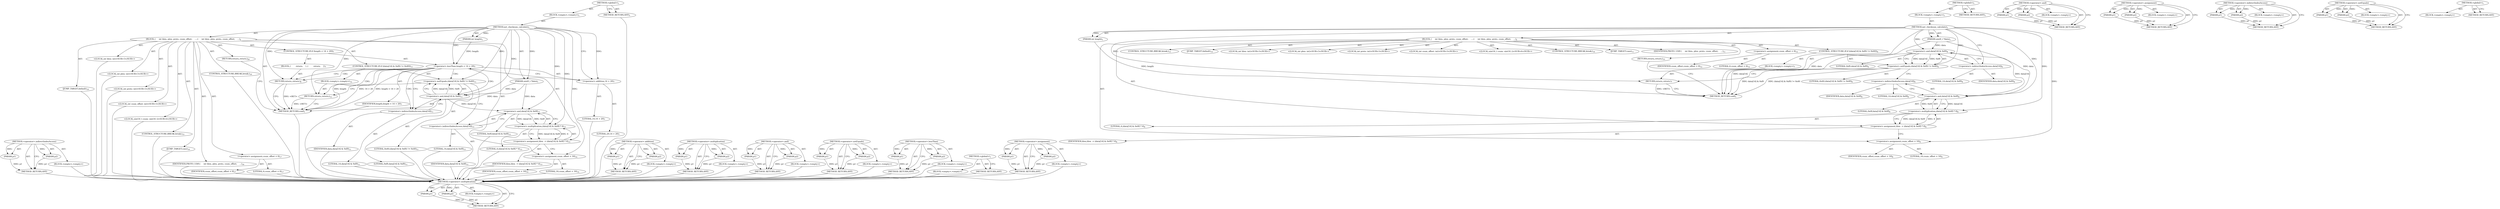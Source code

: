 digraph "&lt;operator&gt;.assignment" {
vulnerable_89 [label=<(METHOD,&lt;operator&gt;.multiplication)>];
vulnerable_90 [label=<(PARAM,p1)>];
vulnerable_91 [label=<(PARAM,p2)>];
vulnerable_92 [label=<(BLOCK,&lt;empty&gt;,&lt;empty&gt;)>];
vulnerable_93 [label=<(METHOD_RETURN,ANY)>];
vulnerable_6 [label=<(METHOD,&lt;global&gt;)<SUB>1</SUB>>];
vulnerable_7 [label=<(BLOCK,&lt;empty&gt;,&lt;empty&gt;)<SUB>1</SUB>>];
vulnerable_8 [label=<(METHOD,net_checksum_calculate)<SUB>1</SUB>>];
vulnerable_9 [label=<(PARAM,uint8_t *data)<SUB>1</SUB>>];
vulnerable_10 [label=<(PARAM,int length)<SUB>1</SUB>>];
vulnerable_11 [label=<(BLOCK,{
     int hlen, plen, proto, csum_offset;
    ...,{
     int hlen, plen, proto, csum_offset;
    ...)<SUB>2</SUB>>];
vulnerable_12 [label="<(LOCAL,int hlen: int)<SUB>3</SUB>>"];
vulnerable_13 [label="<(LOCAL,int plen: int)<SUB>3</SUB>>"];
vulnerable_14 [label="<(LOCAL,int proto: int)<SUB>3</SUB>>"];
vulnerable_15 [label="<(LOCAL,int csum_offset: int)<SUB>3</SUB>>"];
vulnerable_16 [label="<(LOCAL,uint16_t csum: uint16_t)<SUB>4</SUB>>"];
vulnerable_17 [label=<(CONTROL_STRUCTURE,IF,if ((data[14] &amp; 0xf0) != 0x40))<SUB>6</SUB>>];
vulnerable_18 [label=<(&lt;operator&gt;.notEquals,(data[14] &amp; 0xf0) != 0x40)<SUB>6</SUB>>];
vulnerable_19 [label=<(&lt;operator&gt;.and,data[14] &amp; 0xf0)<SUB>6</SUB>>];
vulnerable_20 [label=<(&lt;operator&gt;.indirectIndexAccess,data[14])<SUB>6</SUB>>];
vulnerable_21 [label=<(IDENTIFIER,data,data[14] &amp; 0xf0)<SUB>6</SUB>>];
vulnerable_22 [label=<(LITERAL,14,data[14] &amp; 0xf0)<SUB>6</SUB>>];
vulnerable_23 [label=<(LITERAL,0xf0,data[14] &amp; 0xf0)<SUB>6</SUB>>];
vulnerable_24 [label=<(LITERAL,0x40,(data[14] &amp; 0xf0) != 0x40)<SUB>6</SUB>>];
vulnerable_25 [label=<(BLOCK,&lt;empty&gt;,&lt;empty&gt;)<SUB>7</SUB>>];
vulnerable_26 [label=<(RETURN,return;,return;)<SUB>7</SUB>>];
vulnerable_27 [label=<(&lt;operator&gt;.assignment,hlen  = (data[14] &amp; 0x0f) * 4)<SUB>8</SUB>>];
vulnerable_28 [label=<(IDENTIFIER,hlen,hlen  = (data[14] &amp; 0x0f) * 4)<SUB>8</SUB>>];
vulnerable_29 [label=<(&lt;operator&gt;.multiplication,(data[14] &amp; 0x0f) * 4)<SUB>8</SUB>>];
vulnerable_30 [label=<(&lt;operator&gt;.and,data[14] &amp; 0x0f)<SUB>8</SUB>>];
vulnerable_31 [label=<(&lt;operator&gt;.indirectIndexAccess,data[14])<SUB>8</SUB>>];
vulnerable_32 [label=<(IDENTIFIER,data,data[14] &amp; 0x0f)<SUB>8</SUB>>];
vulnerable_33 [label=<(LITERAL,14,data[14] &amp; 0x0f)<SUB>8</SUB>>];
vulnerable_34 [label=<(LITERAL,0x0f,data[14] &amp; 0x0f)<SUB>8</SUB>>];
vulnerable_35 [label=<(LITERAL,4,(data[14] &amp; 0x0f) * 4)<SUB>8</SUB>>];
vulnerable_36 [label=<(&lt;operator&gt;.assignment,csum_offset = 16)<SUB>9</SUB>>];
vulnerable_37 [label=<(IDENTIFIER,csum_offset,csum_offset = 16)<SUB>9</SUB>>];
vulnerable_38 [label=<(LITERAL,16,csum_offset = 16)<SUB>9</SUB>>];
vulnerable_39 [label=<(CONTROL_STRUCTURE,BREAK,break;)<SUB>10</SUB>>];
vulnerable_40 [label=<(JUMP_TARGET,case)<SUB>11</SUB>>];
vulnerable_41 [label=<(IDENTIFIER,PROTO_UDP,{
     int hlen, plen, proto, csum_offset;
    ...)<SUB>11</SUB>>];
vulnerable_42 [label=<(&lt;operator&gt;.assignment,csum_offset = 6)<SUB>12</SUB>>];
vulnerable_43 [label=<(IDENTIFIER,csum_offset,csum_offset = 6)<SUB>12</SUB>>];
vulnerable_44 [label=<(LITERAL,6,csum_offset = 6)<SUB>12</SUB>>];
vulnerable_45 [label=<(CONTROL_STRUCTURE,BREAK,break;)<SUB>13</SUB>>];
vulnerable_46 [label=<(JUMP_TARGET,default)<SUB>14</SUB>>];
vulnerable_47 [label=<(RETURN,return;,return;)<SUB>15</SUB>>];
vulnerable_48 [label=<(METHOD_RETURN,void)<SUB>1</SUB>>];
vulnerable_50 [label=<(METHOD_RETURN,ANY)<SUB>1</SUB>>];
vulnerable_74 [label=<(METHOD,&lt;operator&gt;.and)>];
vulnerable_75 [label=<(PARAM,p1)>];
vulnerable_76 [label=<(PARAM,p2)>];
vulnerable_77 [label=<(BLOCK,&lt;empty&gt;,&lt;empty&gt;)>];
vulnerable_78 [label=<(METHOD_RETURN,ANY)>];
vulnerable_84 [label=<(METHOD,&lt;operator&gt;.assignment)>];
vulnerable_85 [label=<(PARAM,p1)>];
vulnerable_86 [label=<(PARAM,p2)>];
vulnerable_87 [label=<(BLOCK,&lt;empty&gt;,&lt;empty&gt;)>];
vulnerable_88 [label=<(METHOD_RETURN,ANY)>];
vulnerable_79 [label=<(METHOD,&lt;operator&gt;.indirectIndexAccess)>];
vulnerable_80 [label=<(PARAM,p1)>];
vulnerable_81 [label=<(PARAM,p2)>];
vulnerable_82 [label=<(BLOCK,&lt;empty&gt;,&lt;empty&gt;)>];
vulnerable_83 [label=<(METHOD_RETURN,ANY)>];
vulnerable_69 [label=<(METHOD,&lt;operator&gt;.notEquals)>];
vulnerable_70 [label=<(PARAM,p1)>];
vulnerable_71 [label=<(PARAM,p2)>];
vulnerable_72 [label=<(BLOCK,&lt;empty&gt;,&lt;empty&gt;)>];
vulnerable_73 [label=<(METHOD_RETURN,ANY)>];
vulnerable_63 [label=<(METHOD,&lt;global&gt;)<SUB>1</SUB>>];
vulnerable_64 [label=<(BLOCK,&lt;empty&gt;,&lt;empty&gt;)>];
vulnerable_65 [label=<(METHOD_RETURN,ANY)>];
fixed_97 [label=<(METHOD,&lt;operator&gt;.indirectIndexAccess)>];
fixed_98 [label=<(PARAM,p1)>];
fixed_99 [label=<(PARAM,p2)>];
fixed_100 [label=<(BLOCK,&lt;empty&gt;,&lt;empty&gt;)>];
fixed_101 [label=<(METHOD_RETURN,ANY)>];
fixed_6 [label=<(METHOD,&lt;global&gt;)<SUB>1</SUB>>];
fixed_7 [label=<(BLOCK,&lt;empty&gt;,&lt;empty&gt;)<SUB>1</SUB>>];
fixed_8 [label=<(METHOD,net_checksum_calculate)<SUB>1</SUB>>];
fixed_9 [label=<(PARAM,uint8_t *data)<SUB>1</SUB>>];
fixed_10 [label=<(PARAM,int length)<SUB>1</SUB>>];
fixed_11 [label=<(BLOCK,{
     int hlen, plen, proto, csum_offset;
    ...,{
     int hlen, plen, proto, csum_offset;
    ...)<SUB>2</SUB>>];
fixed_12 [label="<(LOCAL,int hlen: int)<SUB>3</SUB>>"];
fixed_13 [label="<(LOCAL,int plen: int)<SUB>3</SUB>>"];
fixed_14 [label="<(LOCAL,int proto: int)<SUB>3</SUB>>"];
fixed_15 [label="<(LOCAL,int csum_offset: int)<SUB>3</SUB>>"];
fixed_16 [label="<(LOCAL,uint16_t csum: uint16_t)<SUB>4</SUB>>"];
fixed_17 [label=<(CONTROL_STRUCTURE,IF,if (length &lt; 14 + 20))<SUB>7</SUB>>];
fixed_18 [label=<(&lt;operator&gt;.lessThan,length &lt; 14 + 20)<SUB>7</SUB>>];
fixed_19 [label=<(IDENTIFIER,length,length &lt; 14 + 20)<SUB>7</SUB>>];
fixed_20 [label=<(&lt;operator&gt;.addition,14 + 20)<SUB>7</SUB>>];
fixed_21 [label=<(LITERAL,14,14 + 20)<SUB>7</SUB>>];
fixed_22 [label=<(LITERAL,20,14 + 20)<SUB>7</SUB>>];
fixed_23 [label=<(BLOCK,{
        return;
    },{
        return;
    })<SUB>7</SUB>>];
fixed_24 [label=<(RETURN,return;,return;)<SUB>8</SUB>>];
fixed_25 [label=<(CONTROL_STRUCTURE,IF,if ((data[14] &amp; 0xf0) != 0x40))<SUB>11</SUB>>];
fixed_26 [label=<(&lt;operator&gt;.notEquals,(data[14] &amp; 0xf0) != 0x40)<SUB>11</SUB>>];
fixed_27 [label=<(&lt;operator&gt;.and,data[14] &amp; 0xf0)<SUB>11</SUB>>];
fixed_28 [label=<(&lt;operator&gt;.indirectIndexAccess,data[14])<SUB>11</SUB>>];
fixed_29 [label=<(IDENTIFIER,data,data[14] &amp; 0xf0)<SUB>11</SUB>>];
fixed_30 [label=<(LITERAL,14,data[14] &amp; 0xf0)<SUB>11</SUB>>];
fixed_31 [label=<(LITERAL,0xf0,data[14] &amp; 0xf0)<SUB>11</SUB>>];
fixed_32 [label=<(LITERAL,0x40,(data[14] &amp; 0xf0) != 0x40)<SUB>11</SUB>>];
fixed_33 [label=<(BLOCK,&lt;empty&gt;,&lt;empty&gt;)<SUB>12</SUB>>];
fixed_34 [label=<(RETURN,return;,return;)<SUB>12</SUB>>];
fixed_35 [label=<(&lt;operator&gt;.assignment,hlen  = (data[14] &amp; 0x0f) * 4)<SUB>13</SUB>>];
fixed_36 [label=<(IDENTIFIER,hlen,hlen  = (data[14] &amp; 0x0f) * 4)<SUB>13</SUB>>];
fixed_37 [label=<(&lt;operator&gt;.multiplication,(data[14] &amp; 0x0f) * 4)<SUB>13</SUB>>];
fixed_38 [label=<(&lt;operator&gt;.and,data[14] &amp; 0x0f)<SUB>13</SUB>>];
fixed_39 [label=<(&lt;operator&gt;.indirectIndexAccess,data[14])<SUB>13</SUB>>];
fixed_40 [label=<(IDENTIFIER,data,data[14] &amp; 0x0f)<SUB>13</SUB>>];
fixed_41 [label=<(LITERAL,14,data[14] &amp; 0x0f)<SUB>13</SUB>>];
fixed_42 [label=<(LITERAL,0x0f,data[14] &amp; 0x0f)<SUB>13</SUB>>];
fixed_43 [label=<(LITERAL,4,(data[14] &amp; 0x0f) * 4)<SUB>13</SUB>>];
fixed_44 [label=<(&lt;operator&gt;.assignment,csum_offset = 16)<SUB>14</SUB>>];
fixed_45 [label=<(IDENTIFIER,csum_offset,csum_offset = 16)<SUB>14</SUB>>];
fixed_46 [label=<(LITERAL,16,csum_offset = 16)<SUB>14</SUB>>];
fixed_47 [label=<(CONTROL_STRUCTURE,BREAK,break;)<SUB>15</SUB>>];
fixed_48 [label=<(JUMP_TARGET,case)<SUB>16</SUB>>];
fixed_49 [label=<(IDENTIFIER,PROTO_UDP,{
     int hlen, plen, proto, csum_offset;
    ...)<SUB>16</SUB>>];
fixed_50 [label=<(&lt;operator&gt;.assignment,csum_offset = 6)<SUB>17</SUB>>];
fixed_51 [label=<(IDENTIFIER,csum_offset,csum_offset = 6)<SUB>17</SUB>>];
fixed_52 [label=<(LITERAL,6,csum_offset = 6)<SUB>17</SUB>>];
fixed_53 [label=<(CONTROL_STRUCTURE,BREAK,break;)<SUB>18</SUB>>];
fixed_54 [label=<(JUMP_TARGET,default)<SUB>19</SUB>>];
fixed_55 [label=<(RETURN,return;,return;)<SUB>20</SUB>>];
fixed_56 [label=<(METHOD_RETURN,void)<SUB>1</SUB>>];
fixed_58 [label=<(METHOD_RETURN,ANY)<SUB>1</SUB>>];
fixed_82 [label=<(METHOD,&lt;operator&gt;.addition)>];
fixed_83 [label=<(PARAM,p1)>];
fixed_84 [label=<(PARAM,p2)>];
fixed_85 [label=<(BLOCK,&lt;empty&gt;,&lt;empty&gt;)>];
fixed_86 [label=<(METHOD_RETURN,ANY)>];
fixed_107 [label=<(METHOD,&lt;operator&gt;.multiplication)>];
fixed_108 [label=<(PARAM,p1)>];
fixed_109 [label=<(PARAM,p2)>];
fixed_110 [label=<(BLOCK,&lt;empty&gt;,&lt;empty&gt;)>];
fixed_111 [label=<(METHOD_RETURN,ANY)>];
fixed_92 [label=<(METHOD,&lt;operator&gt;.and)>];
fixed_93 [label=<(PARAM,p1)>];
fixed_94 [label=<(PARAM,p2)>];
fixed_95 [label=<(BLOCK,&lt;empty&gt;,&lt;empty&gt;)>];
fixed_96 [label=<(METHOD_RETURN,ANY)>];
fixed_87 [label=<(METHOD,&lt;operator&gt;.notEquals)>];
fixed_88 [label=<(PARAM,p1)>];
fixed_89 [label=<(PARAM,p2)>];
fixed_90 [label=<(BLOCK,&lt;empty&gt;,&lt;empty&gt;)>];
fixed_91 [label=<(METHOD_RETURN,ANY)>];
fixed_77 [label=<(METHOD,&lt;operator&gt;.lessThan)>];
fixed_78 [label=<(PARAM,p1)>];
fixed_79 [label=<(PARAM,p2)>];
fixed_80 [label=<(BLOCK,&lt;empty&gt;,&lt;empty&gt;)>];
fixed_81 [label=<(METHOD_RETURN,ANY)>];
fixed_71 [label=<(METHOD,&lt;global&gt;)<SUB>1</SUB>>];
fixed_72 [label=<(BLOCK,&lt;empty&gt;,&lt;empty&gt;)>];
fixed_73 [label=<(METHOD_RETURN,ANY)>];
fixed_102 [label=<(METHOD,&lt;operator&gt;.assignment)>];
fixed_103 [label=<(PARAM,p1)>];
fixed_104 [label=<(PARAM,p2)>];
fixed_105 [label=<(BLOCK,&lt;empty&gt;,&lt;empty&gt;)>];
fixed_106 [label=<(METHOD_RETURN,ANY)>];
vulnerable_89 -> vulnerable_90  [key=0, label="AST: "];
vulnerable_89 -> vulnerable_90  [key=1, label="DDG: "];
vulnerable_89 -> vulnerable_92  [key=0, label="AST: "];
vulnerable_89 -> vulnerable_91  [key=0, label="AST: "];
vulnerable_89 -> vulnerable_91  [key=1, label="DDG: "];
vulnerable_89 -> vulnerable_93  [key=0, label="AST: "];
vulnerable_89 -> vulnerable_93  [key=1, label="CFG: "];
vulnerable_90 -> vulnerable_93  [key=0, label="DDG: p1"];
vulnerable_91 -> vulnerable_93  [key=0, label="DDG: p2"];
vulnerable_6 -> vulnerable_7  [key=0, label="AST: "];
vulnerable_6 -> vulnerable_50  [key=0, label="AST: "];
vulnerable_6 -> vulnerable_50  [key=1, label="CFG: "];
vulnerable_7 -> vulnerable_8  [key=0, label="AST: "];
vulnerable_8 -> vulnerable_9  [key=0, label="AST: "];
vulnerable_8 -> vulnerable_9  [key=1, label="DDG: "];
vulnerable_8 -> vulnerable_10  [key=0, label="AST: "];
vulnerable_8 -> vulnerable_10  [key=1, label="DDG: "];
vulnerable_8 -> vulnerable_11  [key=0, label="AST: "];
vulnerable_8 -> vulnerable_48  [key=0, label="AST: "];
vulnerable_8 -> vulnerable_20  [key=0, label="CFG: "];
vulnerable_8 -> vulnerable_36  [key=0, label="DDG: "];
vulnerable_8 -> vulnerable_18  [key=0, label="DDG: "];
vulnerable_8 -> vulnerable_26  [key=0, label="DDG: "];
vulnerable_8 -> vulnerable_29  [key=0, label="DDG: "];
vulnerable_8 -> vulnerable_19  [key=0, label="DDG: "];
vulnerable_8 -> vulnerable_30  [key=0, label="DDG: "];
vulnerable_9 -> vulnerable_48  [key=0, label="DDG: data"];
vulnerable_9 -> vulnerable_19  [key=0, label="DDG: data"];
vulnerable_9 -> vulnerable_30  [key=0, label="DDG: data"];
vulnerable_10 -> vulnerable_48  [key=0, label="DDG: length"];
vulnerable_11 -> vulnerable_12  [key=0, label="AST: "];
vulnerable_11 -> vulnerable_13  [key=0, label="AST: "];
vulnerable_11 -> vulnerable_14  [key=0, label="AST: "];
vulnerable_11 -> vulnerable_15  [key=0, label="AST: "];
vulnerable_11 -> vulnerable_16  [key=0, label="AST: "];
vulnerable_11 -> vulnerable_17  [key=0, label="AST: "];
vulnerable_11 -> vulnerable_27  [key=0, label="AST: "];
vulnerable_11 -> vulnerable_36  [key=0, label="AST: "];
vulnerable_11 -> vulnerable_39  [key=0, label="AST: "];
vulnerable_11 -> vulnerable_40  [key=0, label="AST: "];
vulnerable_11 -> vulnerable_41  [key=0, label="AST: "];
vulnerable_11 -> vulnerable_42  [key=0, label="AST: "];
vulnerable_11 -> vulnerable_45  [key=0, label="AST: "];
vulnerable_11 -> vulnerable_46  [key=0, label="AST: "];
vulnerable_11 -> vulnerable_47  [key=0, label="AST: "];
vulnerable_17 -> vulnerable_18  [key=0, label="AST: "];
vulnerable_17 -> vulnerable_25  [key=0, label="AST: "];
vulnerable_18 -> vulnerable_19  [key=0, label="AST: "];
vulnerable_18 -> vulnerable_24  [key=0, label="AST: "];
vulnerable_18 -> vulnerable_26  [key=0, label="CFG: "];
vulnerable_18 -> vulnerable_31  [key=0, label="CFG: "];
vulnerable_18 -> vulnerable_48  [key=0, label="DDG: data[14] &amp; 0xf0"];
vulnerable_18 -> vulnerable_48  [key=1, label="DDG: (data[14] &amp; 0xf0) != 0x40"];
vulnerable_19 -> vulnerable_20  [key=0, label="AST: "];
vulnerable_19 -> vulnerable_23  [key=0, label="AST: "];
vulnerable_19 -> vulnerable_18  [key=0, label="CFG: "];
vulnerable_19 -> vulnerable_18  [key=1, label="DDG: data[14]"];
vulnerable_19 -> vulnerable_18  [key=2, label="DDG: 0xf0"];
vulnerable_19 -> vulnerable_48  [key=0, label="DDG: data[14]"];
vulnerable_19 -> vulnerable_30  [key=0, label="DDG: data[14]"];
vulnerable_20 -> vulnerable_21  [key=0, label="AST: "];
vulnerable_20 -> vulnerable_22  [key=0, label="AST: "];
vulnerable_20 -> vulnerable_19  [key=0, label="CFG: "];
vulnerable_25 -> vulnerable_26  [key=0, label="AST: "];
vulnerable_26 -> vulnerable_48  [key=0, label="CFG: "];
vulnerable_26 -> vulnerable_48  [key=1, label="DDG: &lt;RET&gt;"];
vulnerable_27 -> vulnerable_28  [key=0, label="AST: "];
vulnerable_27 -> vulnerable_29  [key=0, label="AST: "];
vulnerable_27 -> vulnerable_36  [key=0, label="CFG: "];
vulnerable_29 -> vulnerable_30  [key=0, label="AST: "];
vulnerable_29 -> vulnerable_35  [key=0, label="AST: "];
vulnerable_29 -> vulnerable_27  [key=0, label="CFG: "];
vulnerable_29 -> vulnerable_27  [key=1, label="DDG: data[14] &amp; 0x0f"];
vulnerable_29 -> vulnerable_27  [key=2, label="DDG: 4"];
vulnerable_30 -> vulnerable_31  [key=0, label="AST: "];
vulnerable_30 -> vulnerable_34  [key=0, label="AST: "];
vulnerable_30 -> vulnerable_29  [key=0, label="CFG: "];
vulnerable_30 -> vulnerable_29  [key=1, label="DDG: data[14]"];
vulnerable_30 -> vulnerable_29  [key=2, label="DDG: 0x0f"];
vulnerable_31 -> vulnerable_32  [key=0, label="AST: "];
vulnerable_31 -> vulnerable_33  [key=0, label="AST: "];
vulnerable_31 -> vulnerable_30  [key=0, label="CFG: "];
vulnerable_36 -> vulnerable_37  [key=0, label="AST: "];
vulnerable_36 -> vulnerable_38  [key=0, label="AST: "];
vulnerable_42 -> vulnerable_43  [key=0, label="AST: "];
vulnerable_42 -> vulnerable_44  [key=0, label="AST: "];
vulnerable_47 -> vulnerable_48  [key=0, label="CFG: "];
vulnerable_74 -> vulnerable_75  [key=0, label="AST: "];
vulnerable_74 -> vulnerable_75  [key=1, label="DDG: "];
vulnerable_74 -> vulnerable_77  [key=0, label="AST: "];
vulnerable_74 -> vulnerable_76  [key=0, label="AST: "];
vulnerable_74 -> vulnerable_76  [key=1, label="DDG: "];
vulnerable_74 -> vulnerable_78  [key=0, label="AST: "];
vulnerable_74 -> vulnerable_78  [key=1, label="CFG: "];
vulnerable_75 -> vulnerable_78  [key=0, label="DDG: p1"];
vulnerable_76 -> vulnerable_78  [key=0, label="DDG: p2"];
vulnerable_84 -> vulnerable_85  [key=0, label="AST: "];
vulnerable_84 -> vulnerable_85  [key=1, label="DDG: "];
vulnerable_84 -> vulnerable_87  [key=0, label="AST: "];
vulnerable_84 -> vulnerable_86  [key=0, label="AST: "];
vulnerable_84 -> vulnerable_86  [key=1, label="DDG: "];
vulnerable_84 -> vulnerable_88  [key=0, label="AST: "];
vulnerable_84 -> vulnerable_88  [key=1, label="CFG: "];
vulnerable_85 -> vulnerable_88  [key=0, label="DDG: p1"];
vulnerable_86 -> vulnerable_88  [key=0, label="DDG: p2"];
vulnerable_79 -> vulnerable_80  [key=0, label="AST: "];
vulnerable_79 -> vulnerable_80  [key=1, label="DDG: "];
vulnerable_79 -> vulnerable_82  [key=0, label="AST: "];
vulnerable_79 -> vulnerable_81  [key=0, label="AST: "];
vulnerable_79 -> vulnerable_81  [key=1, label="DDG: "];
vulnerable_79 -> vulnerable_83  [key=0, label="AST: "];
vulnerable_79 -> vulnerable_83  [key=1, label="CFG: "];
vulnerable_80 -> vulnerable_83  [key=0, label="DDG: p1"];
vulnerable_81 -> vulnerable_83  [key=0, label="DDG: p2"];
vulnerable_69 -> vulnerable_70  [key=0, label="AST: "];
vulnerable_69 -> vulnerable_70  [key=1, label="DDG: "];
vulnerable_69 -> vulnerable_72  [key=0, label="AST: "];
vulnerable_69 -> vulnerable_71  [key=0, label="AST: "];
vulnerable_69 -> vulnerable_71  [key=1, label="DDG: "];
vulnerable_69 -> vulnerable_73  [key=0, label="AST: "];
vulnerable_69 -> vulnerable_73  [key=1, label="CFG: "];
vulnerable_70 -> vulnerable_73  [key=0, label="DDG: p1"];
vulnerable_71 -> vulnerable_73  [key=0, label="DDG: p2"];
vulnerable_63 -> vulnerable_64  [key=0, label="AST: "];
vulnerable_63 -> vulnerable_65  [key=0, label="AST: "];
vulnerable_63 -> vulnerable_65  [key=1, label="CFG: "];
fixed_97 -> fixed_98  [key=0, label="AST: "];
fixed_97 -> fixed_98  [key=1, label="DDG: "];
fixed_97 -> fixed_100  [key=0, label="AST: "];
fixed_97 -> fixed_99  [key=0, label="AST: "];
fixed_97 -> fixed_99  [key=1, label="DDG: "];
fixed_97 -> fixed_101  [key=0, label="AST: "];
fixed_97 -> fixed_101  [key=1, label="CFG: "];
fixed_98 -> fixed_101  [key=0, label="DDG: p1"];
fixed_99 -> fixed_101  [key=0, label="DDG: p2"];
fixed_100 -> vulnerable_89  [key=0];
fixed_101 -> vulnerable_89  [key=0];
fixed_6 -> fixed_7  [key=0, label="AST: "];
fixed_6 -> fixed_58  [key=0, label="AST: "];
fixed_6 -> fixed_58  [key=1, label="CFG: "];
fixed_7 -> fixed_8  [key=0, label="AST: "];
fixed_8 -> fixed_9  [key=0, label="AST: "];
fixed_8 -> fixed_9  [key=1, label="DDG: "];
fixed_8 -> fixed_10  [key=0, label="AST: "];
fixed_8 -> fixed_10  [key=1, label="DDG: "];
fixed_8 -> fixed_11  [key=0, label="AST: "];
fixed_8 -> fixed_56  [key=0, label="AST: "];
fixed_8 -> fixed_20  [key=0, label="CFG: "];
fixed_8 -> fixed_20  [key=1, label="DDG: "];
fixed_8 -> fixed_44  [key=0, label="DDG: "];
fixed_8 -> fixed_18  [key=0, label="DDG: "];
fixed_8 -> fixed_24  [key=0, label="DDG: "];
fixed_8 -> fixed_26  [key=0, label="DDG: "];
fixed_8 -> fixed_34  [key=0, label="DDG: "];
fixed_8 -> fixed_37  [key=0, label="DDG: "];
fixed_8 -> fixed_27  [key=0, label="DDG: "];
fixed_8 -> fixed_38  [key=0, label="DDG: "];
fixed_9 -> fixed_56  [key=0, label="DDG: data"];
fixed_9 -> fixed_27  [key=0, label="DDG: data"];
fixed_9 -> fixed_38  [key=0, label="DDG: data"];
fixed_10 -> fixed_18  [key=0, label="DDG: length"];
fixed_11 -> fixed_12  [key=0, label="AST: "];
fixed_11 -> fixed_13  [key=0, label="AST: "];
fixed_11 -> fixed_14  [key=0, label="AST: "];
fixed_11 -> fixed_15  [key=0, label="AST: "];
fixed_11 -> fixed_16  [key=0, label="AST: "];
fixed_11 -> fixed_17  [key=0, label="AST: "];
fixed_11 -> fixed_25  [key=0, label="AST: "];
fixed_11 -> fixed_35  [key=0, label="AST: "];
fixed_11 -> fixed_44  [key=0, label="AST: "];
fixed_11 -> fixed_47  [key=0, label="AST: "];
fixed_11 -> fixed_48  [key=0, label="AST: "];
fixed_11 -> fixed_49  [key=0, label="AST: "];
fixed_11 -> fixed_50  [key=0, label="AST: "];
fixed_11 -> fixed_53  [key=0, label="AST: "];
fixed_11 -> fixed_54  [key=0, label="AST: "];
fixed_11 -> fixed_55  [key=0, label="AST: "];
fixed_12 -> vulnerable_89  [key=0];
fixed_13 -> vulnerable_89  [key=0];
fixed_14 -> vulnerable_89  [key=0];
fixed_15 -> vulnerable_89  [key=0];
fixed_16 -> vulnerable_89  [key=0];
fixed_17 -> fixed_18  [key=0, label="AST: "];
fixed_17 -> fixed_23  [key=0, label="AST: "];
fixed_18 -> fixed_19  [key=0, label="AST: "];
fixed_18 -> fixed_20  [key=0, label="AST: "];
fixed_18 -> fixed_24  [key=0, label="CFG: "];
fixed_18 -> fixed_24  [key=1, label="CDG: "];
fixed_18 -> fixed_28  [key=0, label="CFG: "];
fixed_18 -> fixed_28  [key=1, label="CDG: "];
fixed_18 -> fixed_56  [key=0, label="DDG: length"];
fixed_18 -> fixed_56  [key=1, label="DDG: 14 + 20"];
fixed_18 -> fixed_56  [key=2, label="DDG: length &lt; 14 + 20"];
fixed_18 -> fixed_34  [key=0, label="CDG: "];
fixed_18 -> fixed_26  [key=0, label="CDG: "];
fixed_18 -> fixed_27  [key=0, label="CDG: "];
fixed_19 -> vulnerable_89  [key=0];
fixed_20 -> fixed_21  [key=0, label="AST: "];
fixed_20 -> fixed_22  [key=0, label="AST: "];
fixed_20 -> fixed_18  [key=0, label="CFG: "];
fixed_21 -> vulnerable_89  [key=0];
fixed_22 -> vulnerable_89  [key=0];
fixed_23 -> fixed_24  [key=0, label="AST: "];
fixed_24 -> fixed_56  [key=0, label="CFG: "];
fixed_24 -> fixed_56  [key=1, label="DDG: &lt;RET&gt;"];
fixed_25 -> fixed_26  [key=0, label="AST: "];
fixed_25 -> fixed_33  [key=0, label="AST: "];
fixed_26 -> fixed_27  [key=0, label="AST: "];
fixed_26 -> fixed_32  [key=0, label="AST: "];
fixed_26 -> fixed_34  [key=0, label="CFG: "];
fixed_26 -> fixed_39  [key=0, label="CFG: "];
fixed_27 -> fixed_28  [key=0, label="AST: "];
fixed_27 -> fixed_31  [key=0, label="AST: "];
fixed_27 -> fixed_26  [key=0, label="CFG: "];
fixed_27 -> fixed_26  [key=1, label="DDG: data[14]"];
fixed_27 -> fixed_26  [key=2, label="DDG: 0xf0"];
fixed_27 -> fixed_38  [key=0, label="DDG: data[14]"];
fixed_28 -> fixed_29  [key=0, label="AST: "];
fixed_28 -> fixed_30  [key=0, label="AST: "];
fixed_28 -> fixed_27  [key=0, label="CFG: "];
fixed_29 -> vulnerable_89  [key=0];
fixed_30 -> vulnerable_89  [key=0];
fixed_31 -> vulnerable_89  [key=0];
fixed_32 -> vulnerable_89  [key=0];
fixed_33 -> fixed_34  [key=0, label="AST: "];
fixed_34 -> fixed_56  [key=0, label="CFG: "];
fixed_34 -> fixed_56  [key=1, label="DDG: &lt;RET&gt;"];
fixed_35 -> fixed_36  [key=0, label="AST: "];
fixed_35 -> fixed_37  [key=0, label="AST: "];
fixed_35 -> fixed_44  [key=0, label="CFG: "];
fixed_36 -> vulnerable_89  [key=0];
fixed_37 -> fixed_38  [key=0, label="AST: "];
fixed_37 -> fixed_43  [key=0, label="AST: "];
fixed_37 -> fixed_35  [key=0, label="CFG: "];
fixed_37 -> fixed_35  [key=1, label="DDG: data[14] &amp; 0x0f"];
fixed_37 -> fixed_35  [key=2, label="DDG: 4"];
fixed_38 -> fixed_39  [key=0, label="AST: "];
fixed_38 -> fixed_42  [key=0, label="AST: "];
fixed_38 -> fixed_37  [key=0, label="CFG: "];
fixed_38 -> fixed_37  [key=1, label="DDG: data[14]"];
fixed_38 -> fixed_37  [key=2, label="DDG: 0x0f"];
fixed_39 -> fixed_40  [key=0, label="AST: "];
fixed_39 -> fixed_41  [key=0, label="AST: "];
fixed_39 -> fixed_38  [key=0, label="CFG: "];
fixed_40 -> vulnerable_89  [key=0];
fixed_41 -> vulnerable_89  [key=0];
fixed_42 -> vulnerable_89  [key=0];
fixed_43 -> vulnerable_89  [key=0];
fixed_44 -> fixed_45  [key=0, label="AST: "];
fixed_44 -> fixed_46  [key=0, label="AST: "];
fixed_45 -> vulnerable_89  [key=0];
fixed_46 -> vulnerable_89  [key=0];
fixed_47 -> vulnerable_89  [key=0];
fixed_48 -> vulnerable_89  [key=0];
fixed_49 -> vulnerable_89  [key=0];
fixed_50 -> fixed_51  [key=0, label="AST: "];
fixed_50 -> fixed_52  [key=0, label="AST: "];
fixed_51 -> vulnerable_89  [key=0];
fixed_52 -> vulnerable_89  [key=0];
fixed_53 -> vulnerable_89  [key=0];
fixed_54 -> vulnerable_89  [key=0];
fixed_55 -> fixed_56  [key=0, label="CFG: "];
fixed_56 -> vulnerable_89  [key=0];
fixed_58 -> vulnerable_89  [key=0];
fixed_82 -> fixed_83  [key=0, label="AST: "];
fixed_82 -> fixed_83  [key=1, label="DDG: "];
fixed_82 -> fixed_85  [key=0, label="AST: "];
fixed_82 -> fixed_84  [key=0, label="AST: "];
fixed_82 -> fixed_84  [key=1, label="DDG: "];
fixed_82 -> fixed_86  [key=0, label="AST: "];
fixed_82 -> fixed_86  [key=1, label="CFG: "];
fixed_83 -> fixed_86  [key=0, label="DDG: p1"];
fixed_84 -> fixed_86  [key=0, label="DDG: p2"];
fixed_85 -> vulnerable_89  [key=0];
fixed_86 -> vulnerable_89  [key=0];
fixed_107 -> fixed_108  [key=0, label="AST: "];
fixed_107 -> fixed_108  [key=1, label="DDG: "];
fixed_107 -> fixed_110  [key=0, label="AST: "];
fixed_107 -> fixed_109  [key=0, label="AST: "];
fixed_107 -> fixed_109  [key=1, label="DDG: "];
fixed_107 -> fixed_111  [key=0, label="AST: "];
fixed_107 -> fixed_111  [key=1, label="CFG: "];
fixed_108 -> fixed_111  [key=0, label="DDG: p1"];
fixed_109 -> fixed_111  [key=0, label="DDG: p2"];
fixed_110 -> vulnerable_89  [key=0];
fixed_111 -> vulnerable_89  [key=0];
fixed_92 -> fixed_93  [key=0, label="AST: "];
fixed_92 -> fixed_93  [key=1, label="DDG: "];
fixed_92 -> fixed_95  [key=0, label="AST: "];
fixed_92 -> fixed_94  [key=0, label="AST: "];
fixed_92 -> fixed_94  [key=1, label="DDG: "];
fixed_92 -> fixed_96  [key=0, label="AST: "];
fixed_92 -> fixed_96  [key=1, label="CFG: "];
fixed_93 -> fixed_96  [key=0, label="DDG: p1"];
fixed_94 -> fixed_96  [key=0, label="DDG: p2"];
fixed_95 -> vulnerable_89  [key=0];
fixed_96 -> vulnerable_89  [key=0];
fixed_87 -> fixed_88  [key=0, label="AST: "];
fixed_87 -> fixed_88  [key=1, label="DDG: "];
fixed_87 -> fixed_90  [key=0, label="AST: "];
fixed_87 -> fixed_89  [key=0, label="AST: "];
fixed_87 -> fixed_89  [key=1, label="DDG: "];
fixed_87 -> fixed_91  [key=0, label="AST: "];
fixed_87 -> fixed_91  [key=1, label="CFG: "];
fixed_88 -> fixed_91  [key=0, label="DDG: p1"];
fixed_89 -> fixed_91  [key=0, label="DDG: p2"];
fixed_90 -> vulnerable_89  [key=0];
fixed_91 -> vulnerable_89  [key=0];
fixed_77 -> fixed_78  [key=0, label="AST: "];
fixed_77 -> fixed_78  [key=1, label="DDG: "];
fixed_77 -> fixed_80  [key=0, label="AST: "];
fixed_77 -> fixed_79  [key=0, label="AST: "];
fixed_77 -> fixed_79  [key=1, label="DDG: "];
fixed_77 -> fixed_81  [key=0, label="AST: "];
fixed_77 -> fixed_81  [key=1, label="CFG: "];
fixed_78 -> fixed_81  [key=0, label="DDG: p1"];
fixed_79 -> fixed_81  [key=0, label="DDG: p2"];
fixed_80 -> vulnerable_89  [key=0];
fixed_81 -> vulnerable_89  [key=0];
fixed_71 -> fixed_72  [key=0, label="AST: "];
fixed_71 -> fixed_73  [key=0, label="AST: "];
fixed_71 -> fixed_73  [key=1, label="CFG: "];
fixed_72 -> vulnerable_89  [key=0];
fixed_73 -> vulnerable_89  [key=0];
fixed_102 -> fixed_103  [key=0, label="AST: "];
fixed_102 -> fixed_103  [key=1, label="DDG: "];
fixed_102 -> fixed_105  [key=0, label="AST: "];
fixed_102 -> fixed_104  [key=0, label="AST: "];
fixed_102 -> fixed_104  [key=1, label="DDG: "];
fixed_102 -> fixed_106  [key=0, label="AST: "];
fixed_102 -> fixed_106  [key=1, label="CFG: "];
fixed_103 -> fixed_106  [key=0, label="DDG: p1"];
fixed_104 -> fixed_106  [key=0, label="DDG: p2"];
fixed_105 -> vulnerable_89  [key=0];
fixed_106 -> vulnerable_89  [key=0];
}
